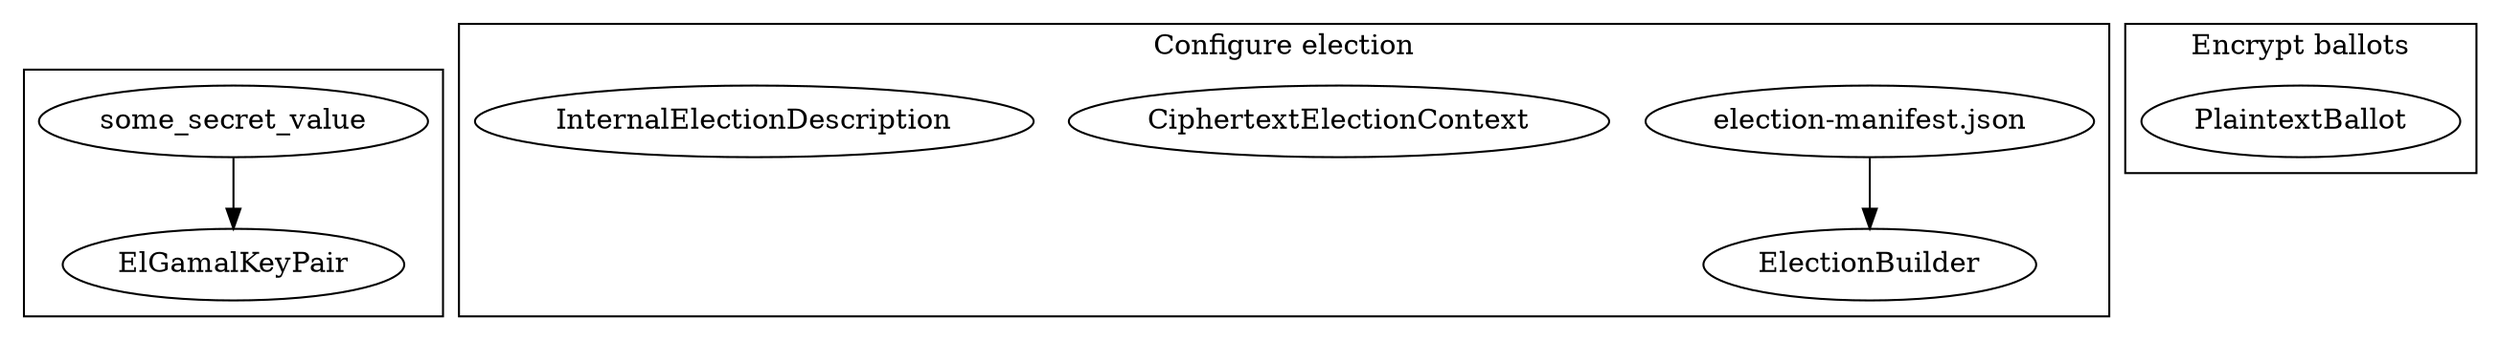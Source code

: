 digraph exampleelection {

  subgraph cluster1toyceremony {
    some_secret_value -> ElGamalKeyPair
  }

  // TODO wait this actually comes before 0 right?
  subgraph cluster1ceremony {
    label="Key ceremony"
  }

  subgraph cluster0configure {
    label="Configure election"
    manifest [label="election-manifest.json"]
    ElectionBuilder
    manifest -> ElectionBuilder
    CiphertextElectionContext
    InternalElectionDescription
  }

  subgraph cluster2encryptballots {
    label="Encrypt ballots"
    PlaintextBallot
  }

  subgraph cluster3castspoil {
    label="Cast and Spoil"
  }

  subgraph cluster3tally {
    label="Tally"
  }

  subgraph cluster4decrypttally {
    label="Decrypt Tally"
  }

  subgraph cluster5publishverify {
    label="Publish and Verify"
  }
}
